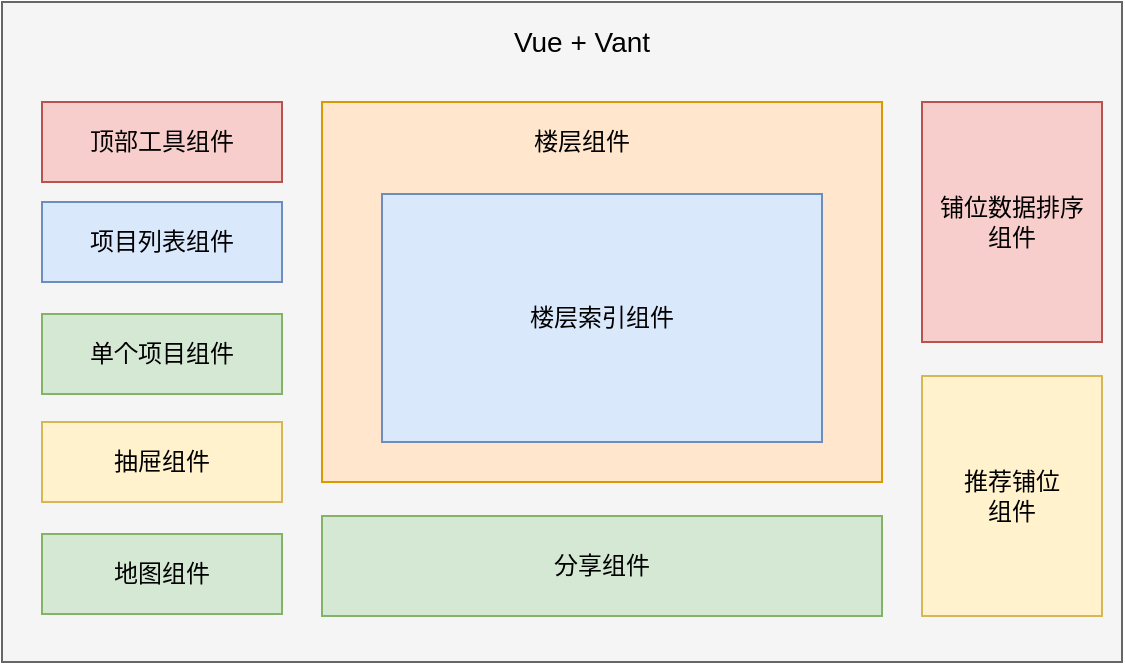 <mxfile version="13.9.2" type="github">
  <diagram id="jvrbV9RRo3nedBi6Skto" name="Page-1">
    <mxGraphModel dx="1024" dy="531" grid="1" gridSize="10" guides="1" tooltips="1" connect="1" arrows="1" fold="1" page="1" pageScale="1" pageWidth="827" pageHeight="1169" math="0" shadow="0">
      <root>
        <mxCell id="0" />
        <mxCell id="1" parent="0" />
        <mxCell id="BUAmGt_GoeQWq02jle5p-1" value="" style="rounded=0;whiteSpace=wrap;html=1;fillColor=#f5f5f5;strokeColor=#666666;fontColor=#333333;" parent="1" vertex="1">
          <mxGeometry x="130" y="130" width="560" height="330" as="geometry" />
        </mxCell>
        <mxCell id="BUAmGt_GoeQWq02jle5p-2" value="&lt;span style=&quot;font-size: 14px&quot;&gt;Vue + Vant&lt;/span&gt;" style="text;html=1;strokeColor=none;fillColor=none;align=center;verticalAlign=middle;whiteSpace=wrap;rounded=0;" parent="1" vertex="1">
          <mxGeometry x="380" y="140" width="80" height="20" as="geometry" />
        </mxCell>
        <mxCell id="tv0lIXRngKDj8AsCGsrw-1" value="顶部工具组件" style="rounded=0;whiteSpace=wrap;html=1;fillColor=#f8cecc;strokeColor=#b85450;" vertex="1" parent="1">
          <mxGeometry x="150" y="180" width="120" height="40" as="geometry" />
        </mxCell>
        <mxCell id="tv0lIXRngKDj8AsCGsrw-2" value="项目列表组件" style="rounded=0;whiteSpace=wrap;html=1;fillColor=#dae8fc;strokeColor=#6c8ebf;" vertex="1" parent="1">
          <mxGeometry x="150" y="230" width="120" height="40" as="geometry" />
        </mxCell>
        <mxCell id="tv0lIXRngKDj8AsCGsrw-3" value="单个项目组件" style="rounded=0;whiteSpace=wrap;html=1;fillColor=#d5e8d4;strokeColor=#82b366;" vertex="1" parent="1">
          <mxGeometry x="150" y="286" width="120" height="40" as="geometry" />
        </mxCell>
        <mxCell id="tv0lIXRngKDj8AsCGsrw-4" value="抽屉组件" style="rounded=0;whiteSpace=wrap;html=1;fillColor=#fff2cc;strokeColor=#d6b656;" vertex="1" parent="1">
          <mxGeometry x="150" y="340" width="120" height="40" as="geometry" />
        </mxCell>
        <mxCell id="tv0lIXRngKDj8AsCGsrw-5" value="地图组件" style="rounded=0;whiteSpace=wrap;html=1;fillColor=#d5e8d4;strokeColor=#82b366;" vertex="1" parent="1">
          <mxGeometry x="150" y="396" width="120" height="40" as="geometry" />
        </mxCell>
        <mxCell id="tv0lIXRngKDj8AsCGsrw-6" value="" style="rounded=0;whiteSpace=wrap;html=1;fillColor=#ffe6cc;strokeColor=#d79b00;" vertex="1" parent="1">
          <mxGeometry x="290" y="180" width="280" height="190" as="geometry" />
        </mxCell>
        <mxCell id="tv0lIXRngKDj8AsCGsrw-7" value="分享组件" style="rounded=0;whiteSpace=wrap;html=1;fillColor=#d5e8d4;strokeColor=#82b366;" vertex="1" parent="1">
          <mxGeometry x="290" y="387" width="280" height="50" as="geometry" />
        </mxCell>
        <mxCell id="tv0lIXRngKDj8AsCGsrw-8" value="铺位数据排序&lt;br&gt;组件" style="rounded=0;whiteSpace=wrap;html=1;fillColor=#f8cecc;strokeColor=#b85450;" vertex="1" parent="1">
          <mxGeometry x="590" y="180" width="90" height="120" as="geometry" />
        </mxCell>
        <mxCell id="tv0lIXRngKDj8AsCGsrw-9" value="推荐铺位&lt;br&gt;组件" style="rounded=0;whiteSpace=wrap;html=1;fillColor=#fff2cc;strokeColor=#d6b656;" vertex="1" parent="1">
          <mxGeometry x="590" y="317" width="90" height="120" as="geometry" />
        </mxCell>
        <mxCell id="tv0lIXRngKDj8AsCGsrw-10" value="楼层索引组件" style="rounded=0;whiteSpace=wrap;html=1;fillColor=#dae8fc;strokeColor=#6c8ebf;" vertex="1" parent="1">
          <mxGeometry x="320" y="226" width="220" height="124" as="geometry" />
        </mxCell>
        <mxCell id="tv0lIXRngKDj8AsCGsrw-11" value="楼层组件" style="text;html=1;strokeColor=none;fillColor=none;align=center;verticalAlign=middle;whiteSpace=wrap;rounded=0;" vertex="1" parent="1">
          <mxGeometry x="390" y="190" width="60" height="20" as="geometry" />
        </mxCell>
      </root>
    </mxGraphModel>
  </diagram>
</mxfile>

